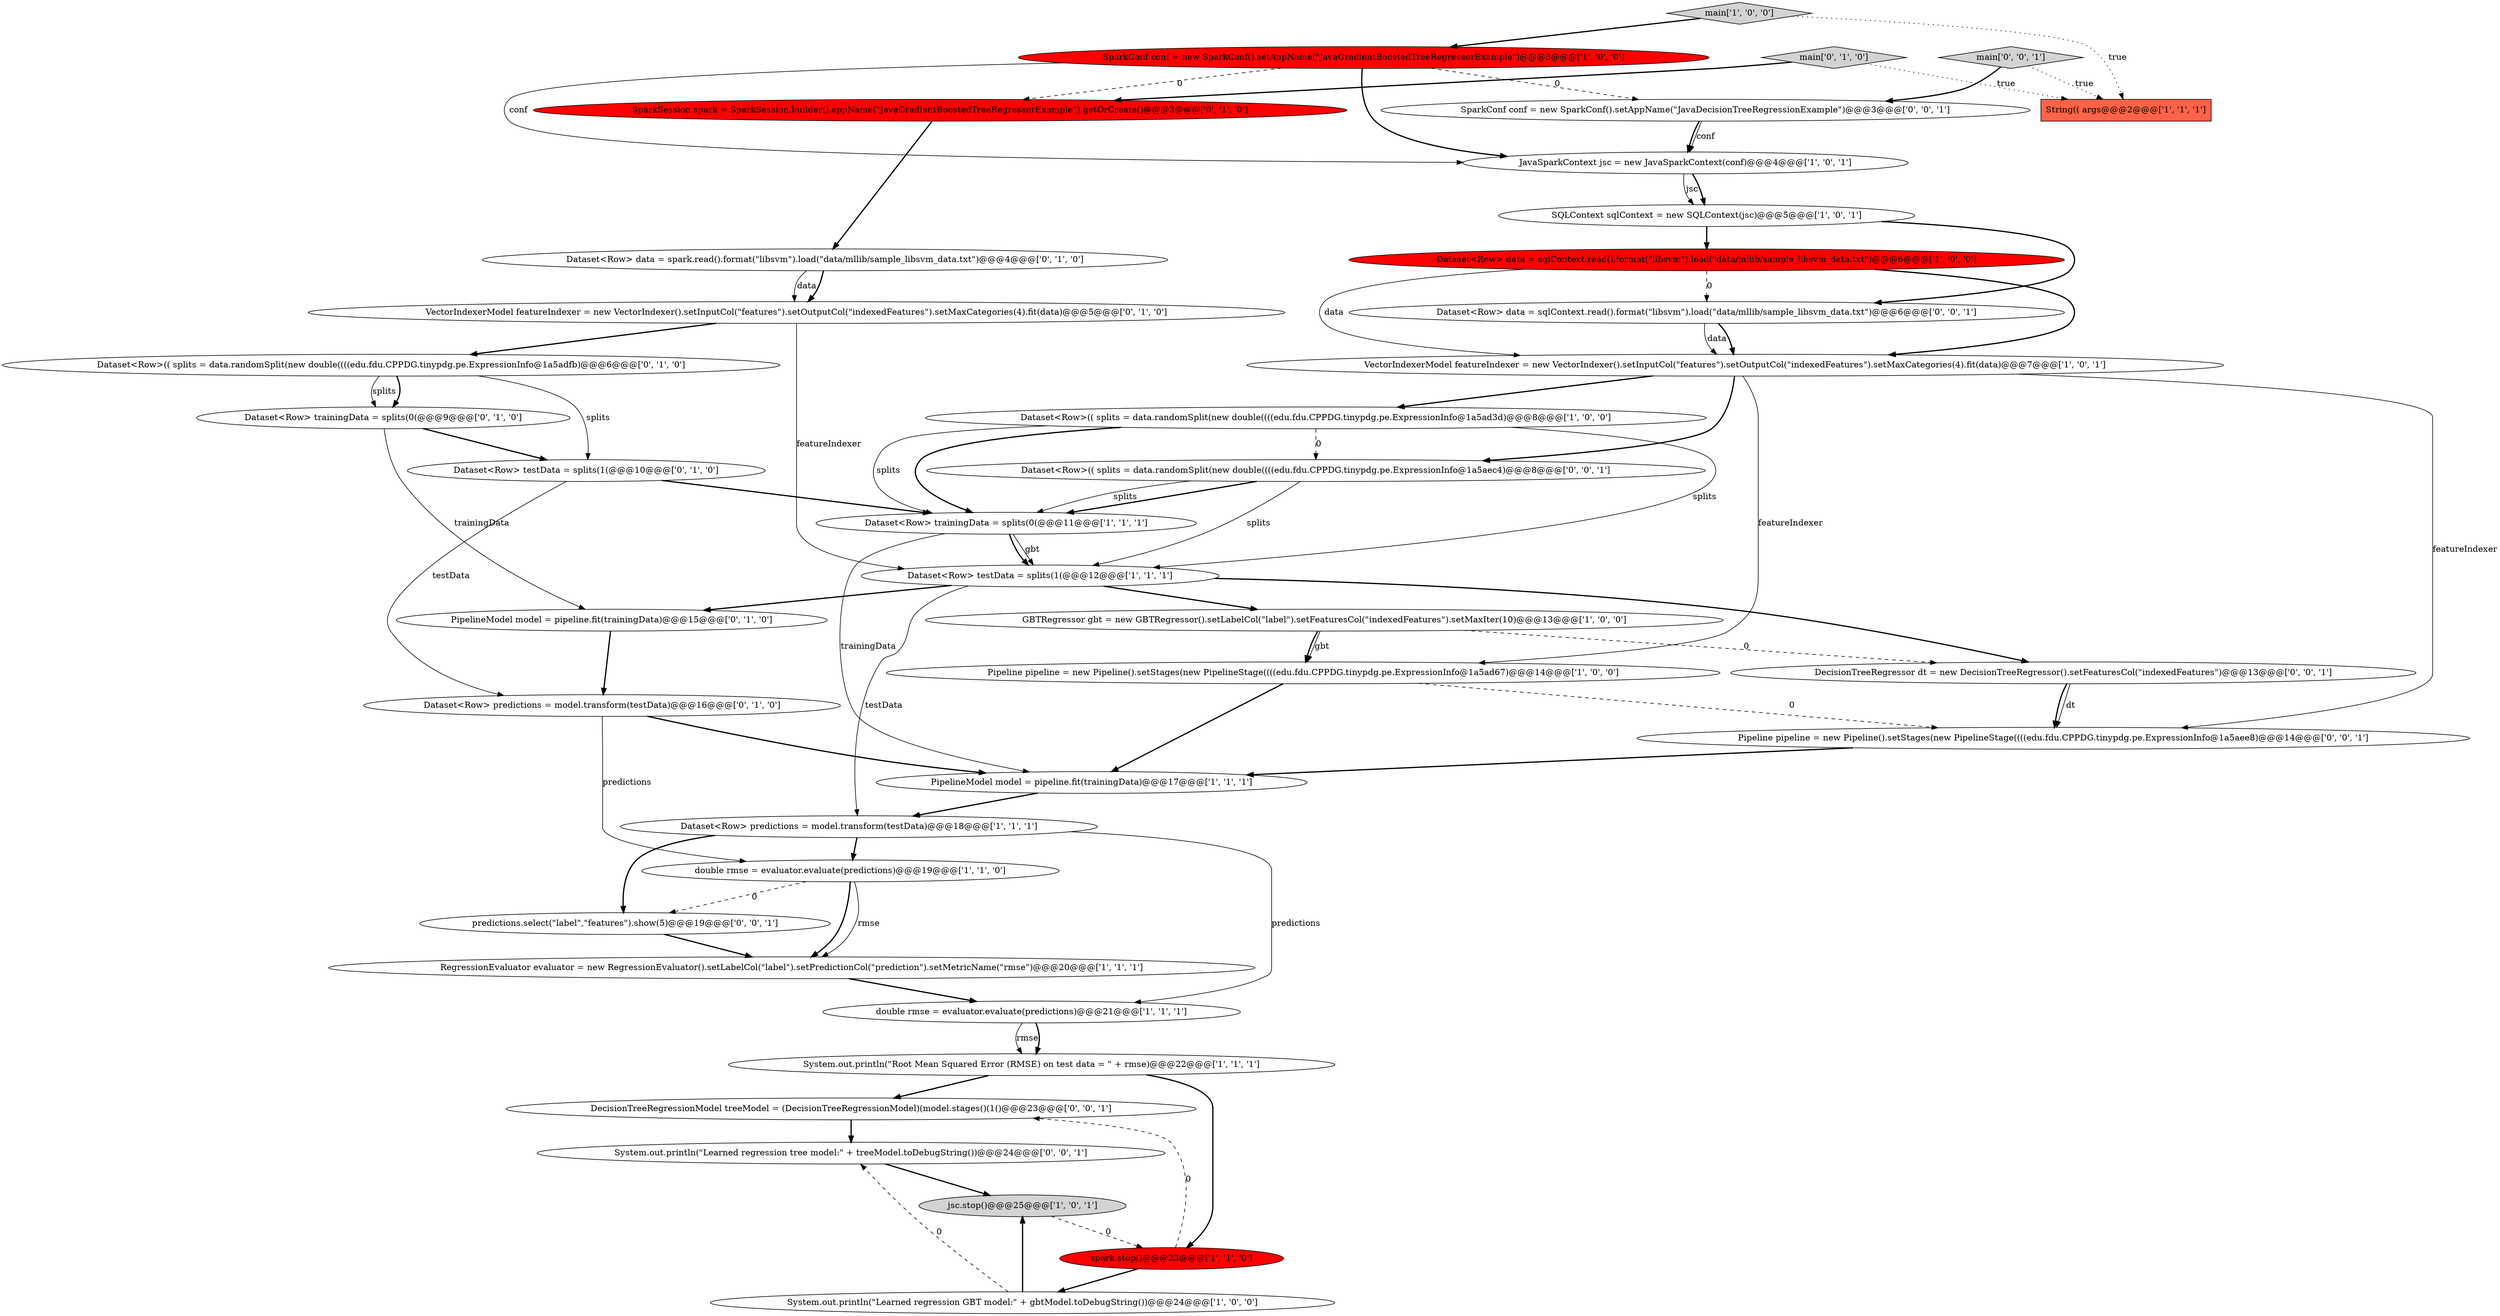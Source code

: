 digraph {
21 [style = filled, label = "PipelineModel model = pipeline.fit(trainingData)@@@15@@@['0', '1', '0']", fillcolor = white, shape = ellipse image = "AAA0AAABBB2BBB"];
15 [style = filled, label = "SQLContext sqlContext = new SQLContext(jsc)@@@5@@@['1', '0', '1']", fillcolor = white, shape = ellipse image = "AAA0AAABBB1BBB"];
16 [style = filled, label = "Dataset<Row> testData = splits(1(@@@12@@@['1', '1', '1']", fillcolor = white, shape = ellipse image = "AAA0AAABBB1BBB"];
31 [style = filled, label = "predictions.select(\"label\",\"features\").show(5)@@@19@@@['0', '0', '1']", fillcolor = white, shape = ellipse image = "AAA0AAABBB3BBB"];
26 [style = filled, label = "Dataset<Row> data = spark.read().format(\"libsvm\").load(\"data/mllib/sample_libsvm_data.txt\")@@@4@@@['0', '1', '0']", fillcolor = white, shape = ellipse image = "AAA0AAABBB2BBB"];
29 [style = filled, label = "Dataset<Row> predictions = model.transform(testData)@@@16@@@['0', '1', '0']", fillcolor = white, shape = ellipse image = "AAA0AAABBB2BBB"];
1 [style = filled, label = "Dataset<Row> data = sqlContext.read().format(\"libsvm\").load(\"data/mllib/sample_libsvm_data.txt\")@@@6@@@['1', '0', '0']", fillcolor = red, shape = ellipse image = "AAA1AAABBB1BBB"];
27 [style = filled, label = "main['0', '1', '0']", fillcolor = lightgray, shape = diamond image = "AAA0AAABBB2BBB"];
6 [style = filled, label = "double rmse = evaluator.evaluate(predictions)@@@19@@@['1', '1', '0']", fillcolor = white, shape = ellipse image = "AAA0AAABBB1BBB"];
24 [style = filled, label = "Dataset<Row> testData = splits(1(@@@10@@@['0', '1', '0']", fillcolor = white, shape = ellipse image = "AAA0AAABBB2BBB"];
10 [style = filled, label = "System.out.println(\"Learned regression GBT model:\" + gbtModel.toDebugString())@@@24@@@['1', '0', '0']", fillcolor = white, shape = ellipse image = "AAA0AAABBB1BBB"];
30 [style = filled, label = "DecisionTreeRegressionModel treeModel = (DecisionTreeRegressionModel)(model.stages()(1()@@@23@@@['0', '0', '1']", fillcolor = white, shape = ellipse image = "AAA0AAABBB3BBB"];
20 [style = filled, label = "RegressionEvaluator evaluator = new RegressionEvaluator().setLabelCol(\"label\").setPredictionCol(\"prediction\").setMetricName(\"rmse\")@@@20@@@['1', '1', '1']", fillcolor = white, shape = ellipse image = "AAA0AAABBB1BBB"];
18 [style = filled, label = "jsc.stop()@@@25@@@['1', '0', '1']", fillcolor = lightgray, shape = ellipse image = "AAA0AAABBB1BBB"];
32 [style = filled, label = "main['0', '0', '1']", fillcolor = lightgray, shape = diamond image = "AAA0AAABBB3BBB"];
37 [style = filled, label = "System.out.println(\"Learned regression tree model:\" + treeModel.toDebugString())@@@24@@@['0', '0', '1']", fillcolor = white, shape = ellipse image = "AAA0AAABBB3BBB"];
2 [style = filled, label = "GBTRegressor gbt = new GBTRegressor().setLabelCol(\"label\").setFeaturesCol(\"indexedFeatures\").setMaxIter(10)@@@13@@@['1', '0', '0']", fillcolor = white, shape = ellipse image = "AAA0AAABBB1BBB"];
14 [style = filled, label = "System.out.println(\"Root Mean Squared Error (RMSE) on test data = \" + rmse)@@@22@@@['1', '1', '1']", fillcolor = white, shape = ellipse image = "AAA0AAABBB1BBB"];
17 [style = filled, label = "VectorIndexerModel featureIndexer = new VectorIndexer().setInputCol(\"features\").setOutputCol(\"indexedFeatures\").setMaxCategories(4).fit(data)@@@7@@@['1', '0', '1']", fillcolor = white, shape = ellipse image = "AAA0AAABBB1BBB"];
33 [style = filled, label = "Dataset<Row>(( splits = data.randomSplit(new double((((edu.fdu.CPPDG.tinypdg.pe.ExpressionInfo@1a5aec4)@@@8@@@['0', '0', '1']", fillcolor = white, shape = ellipse image = "AAA0AAABBB3BBB"];
3 [style = filled, label = "Dataset<Row>(( splits = data.randomSplit(new double((((edu.fdu.CPPDG.tinypdg.pe.ExpressionInfo@1a5ad3d)@@@8@@@['1', '0', '0']", fillcolor = white, shape = ellipse image = "AAA0AAABBB1BBB"];
7 [style = filled, label = "double rmse = evaluator.evaluate(predictions)@@@21@@@['1', '1', '1']", fillcolor = white, shape = ellipse image = "AAA0AAABBB1BBB"];
28 [style = filled, label = "Dataset<Row>(( splits = data.randomSplit(new double((((edu.fdu.CPPDG.tinypdg.pe.ExpressionInfo@1a5adfb)@@@6@@@['0', '1', '0']", fillcolor = white, shape = ellipse image = "AAA0AAABBB2BBB"];
11 [style = filled, label = "main['1', '0', '0']", fillcolor = lightgray, shape = diamond image = "AAA0AAABBB1BBB"];
13 [style = filled, label = "String(( args@@@2@@@['1', '1', '1']", fillcolor = tomato, shape = box image = "AAA0AAABBB1BBB"];
38 [style = filled, label = "Pipeline pipeline = new Pipeline().setStages(new PipelineStage((((edu.fdu.CPPDG.tinypdg.pe.ExpressionInfo@1a5aee8)@@@14@@@['0', '0', '1']", fillcolor = white, shape = ellipse image = "AAA0AAABBB3BBB"];
8 [style = filled, label = "JavaSparkContext jsc = new JavaSparkContext(conf)@@@4@@@['1', '0', '1']", fillcolor = white, shape = ellipse image = "AAA0AAABBB1BBB"];
25 [style = filled, label = "Dataset<Row> trainingData = splits(0(@@@9@@@['0', '1', '0']", fillcolor = white, shape = ellipse image = "AAA0AAABBB2BBB"];
19 [style = filled, label = "PipelineModel model = pipeline.fit(trainingData)@@@17@@@['1', '1', '1']", fillcolor = white, shape = ellipse image = "AAA0AAABBB1BBB"];
9 [style = filled, label = "Dataset<Row> trainingData = splits(0(@@@11@@@['1', '1', '1']", fillcolor = white, shape = ellipse image = "AAA0AAABBB1BBB"];
0 [style = filled, label = "SparkConf conf = new SparkConf().setAppName(\"JavaGradientBoostedTreeRegressorExample\")@@@3@@@['1', '0', '0']", fillcolor = red, shape = ellipse image = "AAA1AAABBB1BBB"];
22 [style = filled, label = "SparkSession spark = SparkSession.builder().appName(\"JavaGradientBoostedTreeRegressorExample\").getOrCreate()@@@3@@@['0', '1', '0']", fillcolor = red, shape = ellipse image = "AAA1AAABBB2BBB"];
5 [style = filled, label = "spark.stop()@@@23@@@['1', '1', '0']", fillcolor = red, shape = ellipse image = "AAA1AAABBB1BBB"];
4 [style = filled, label = "Dataset<Row> predictions = model.transform(testData)@@@18@@@['1', '1', '1']", fillcolor = white, shape = ellipse image = "AAA0AAABBB1BBB"];
34 [style = filled, label = "Dataset<Row> data = sqlContext.read().format(\"libsvm\").load(\"data/mllib/sample_libsvm_data.txt\")@@@6@@@['0', '0', '1']", fillcolor = white, shape = ellipse image = "AAA0AAABBB3BBB"];
35 [style = filled, label = "SparkConf conf = new SparkConf().setAppName(\"JavaDecisionTreeRegressionExample\")@@@3@@@['0', '0', '1']", fillcolor = white, shape = ellipse image = "AAA0AAABBB3BBB"];
36 [style = filled, label = "DecisionTreeRegressor dt = new DecisionTreeRegressor().setFeaturesCol(\"indexedFeatures\")@@@13@@@['0', '0', '1']", fillcolor = white, shape = ellipse image = "AAA0AAABBB3BBB"];
23 [style = filled, label = "VectorIndexerModel featureIndexer = new VectorIndexer().setInputCol(\"features\").setOutputCol(\"indexedFeatures\").setMaxCategories(4).fit(data)@@@5@@@['0', '1', '0']", fillcolor = white, shape = ellipse image = "AAA0AAABBB2BBB"];
12 [style = filled, label = "Pipeline pipeline = new Pipeline().setStages(new PipelineStage((((edu.fdu.CPPDG.tinypdg.pe.ExpressionInfo@1a5ad67)@@@14@@@['1', '0', '0']", fillcolor = white, shape = ellipse image = "AAA0AAABBB1BBB"];
8->15 [style = solid, label="jsc"];
29->6 [style = solid, label="predictions"];
34->17 [style = solid, label="data"];
5->10 [style = bold, label=""];
4->7 [style = solid, label="predictions"];
33->9 [style = solid, label="splits"];
33->16 [style = solid, label="splits"];
10->18 [style = bold, label=""];
22->26 [style = bold, label=""];
16->36 [style = bold, label=""];
32->35 [style = bold, label=""];
8->15 [style = bold, label=""];
14->30 [style = bold, label=""];
15->34 [style = bold, label=""];
4->6 [style = bold, label=""];
3->33 [style = dashed, label="0"];
36->38 [style = solid, label="dt"];
25->21 [style = solid, label="trainingData"];
9->16 [style = solid, label="gbt"];
24->9 [style = bold, label=""];
1->34 [style = dashed, label="0"];
28->24 [style = solid, label="splits"];
26->23 [style = solid, label="data"];
7->14 [style = solid, label="rmse"];
3->9 [style = solid, label="splits"];
16->4 [style = solid, label="testData"];
6->31 [style = dashed, label="0"];
17->12 [style = solid, label="featureIndexer"];
17->33 [style = bold, label=""];
27->13 [style = dotted, label="true"];
11->13 [style = dotted, label="true"];
30->37 [style = bold, label=""];
16->2 [style = bold, label=""];
33->9 [style = bold, label=""];
27->22 [style = bold, label=""];
0->22 [style = dashed, label="0"];
9->16 [style = bold, label=""];
2->12 [style = bold, label=""];
38->19 [style = bold, label=""];
1->17 [style = bold, label=""];
7->14 [style = bold, label=""];
23->28 [style = bold, label=""];
3->9 [style = bold, label=""];
6->20 [style = bold, label=""];
4->31 [style = bold, label=""];
25->24 [style = bold, label=""];
35->8 [style = solid, label="conf"];
6->20 [style = solid, label="rmse"];
11->0 [style = bold, label=""];
21->29 [style = bold, label=""];
0->8 [style = solid, label="conf"];
29->19 [style = bold, label=""];
2->36 [style = dashed, label="0"];
16->21 [style = bold, label=""];
26->23 [style = bold, label=""];
2->12 [style = solid, label="gbt"];
34->17 [style = bold, label=""];
0->8 [style = bold, label=""];
35->8 [style = bold, label=""];
17->3 [style = bold, label=""];
37->18 [style = bold, label=""];
28->25 [style = bold, label=""];
10->37 [style = dashed, label="0"];
1->17 [style = solid, label="data"];
18->5 [style = dashed, label="0"];
12->38 [style = dashed, label="0"];
19->4 [style = bold, label=""];
36->38 [style = bold, label=""];
23->16 [style = solid, label="featureIndexer"];
32->13 [style = dotted, label="true"];
3->16 [style = solid, label="splits"];
24->29 [style = solid, label="testData"];
17->38 [style = solid, label="featureIndexer"];
12->19 [style = bold, label=""];
20->7 [style = bold, label=""];
31->20 [style = bold, label=""];
9->19 [style = solid, label="trainingData"];
0->35 [style = dashed, label="0"];
28->25 [style = solid, label="splits"];
5->30 [style = dashed, label="0"];
14->5 [style = bold, label=""];
15->1 [style = bold, label=""];
}
